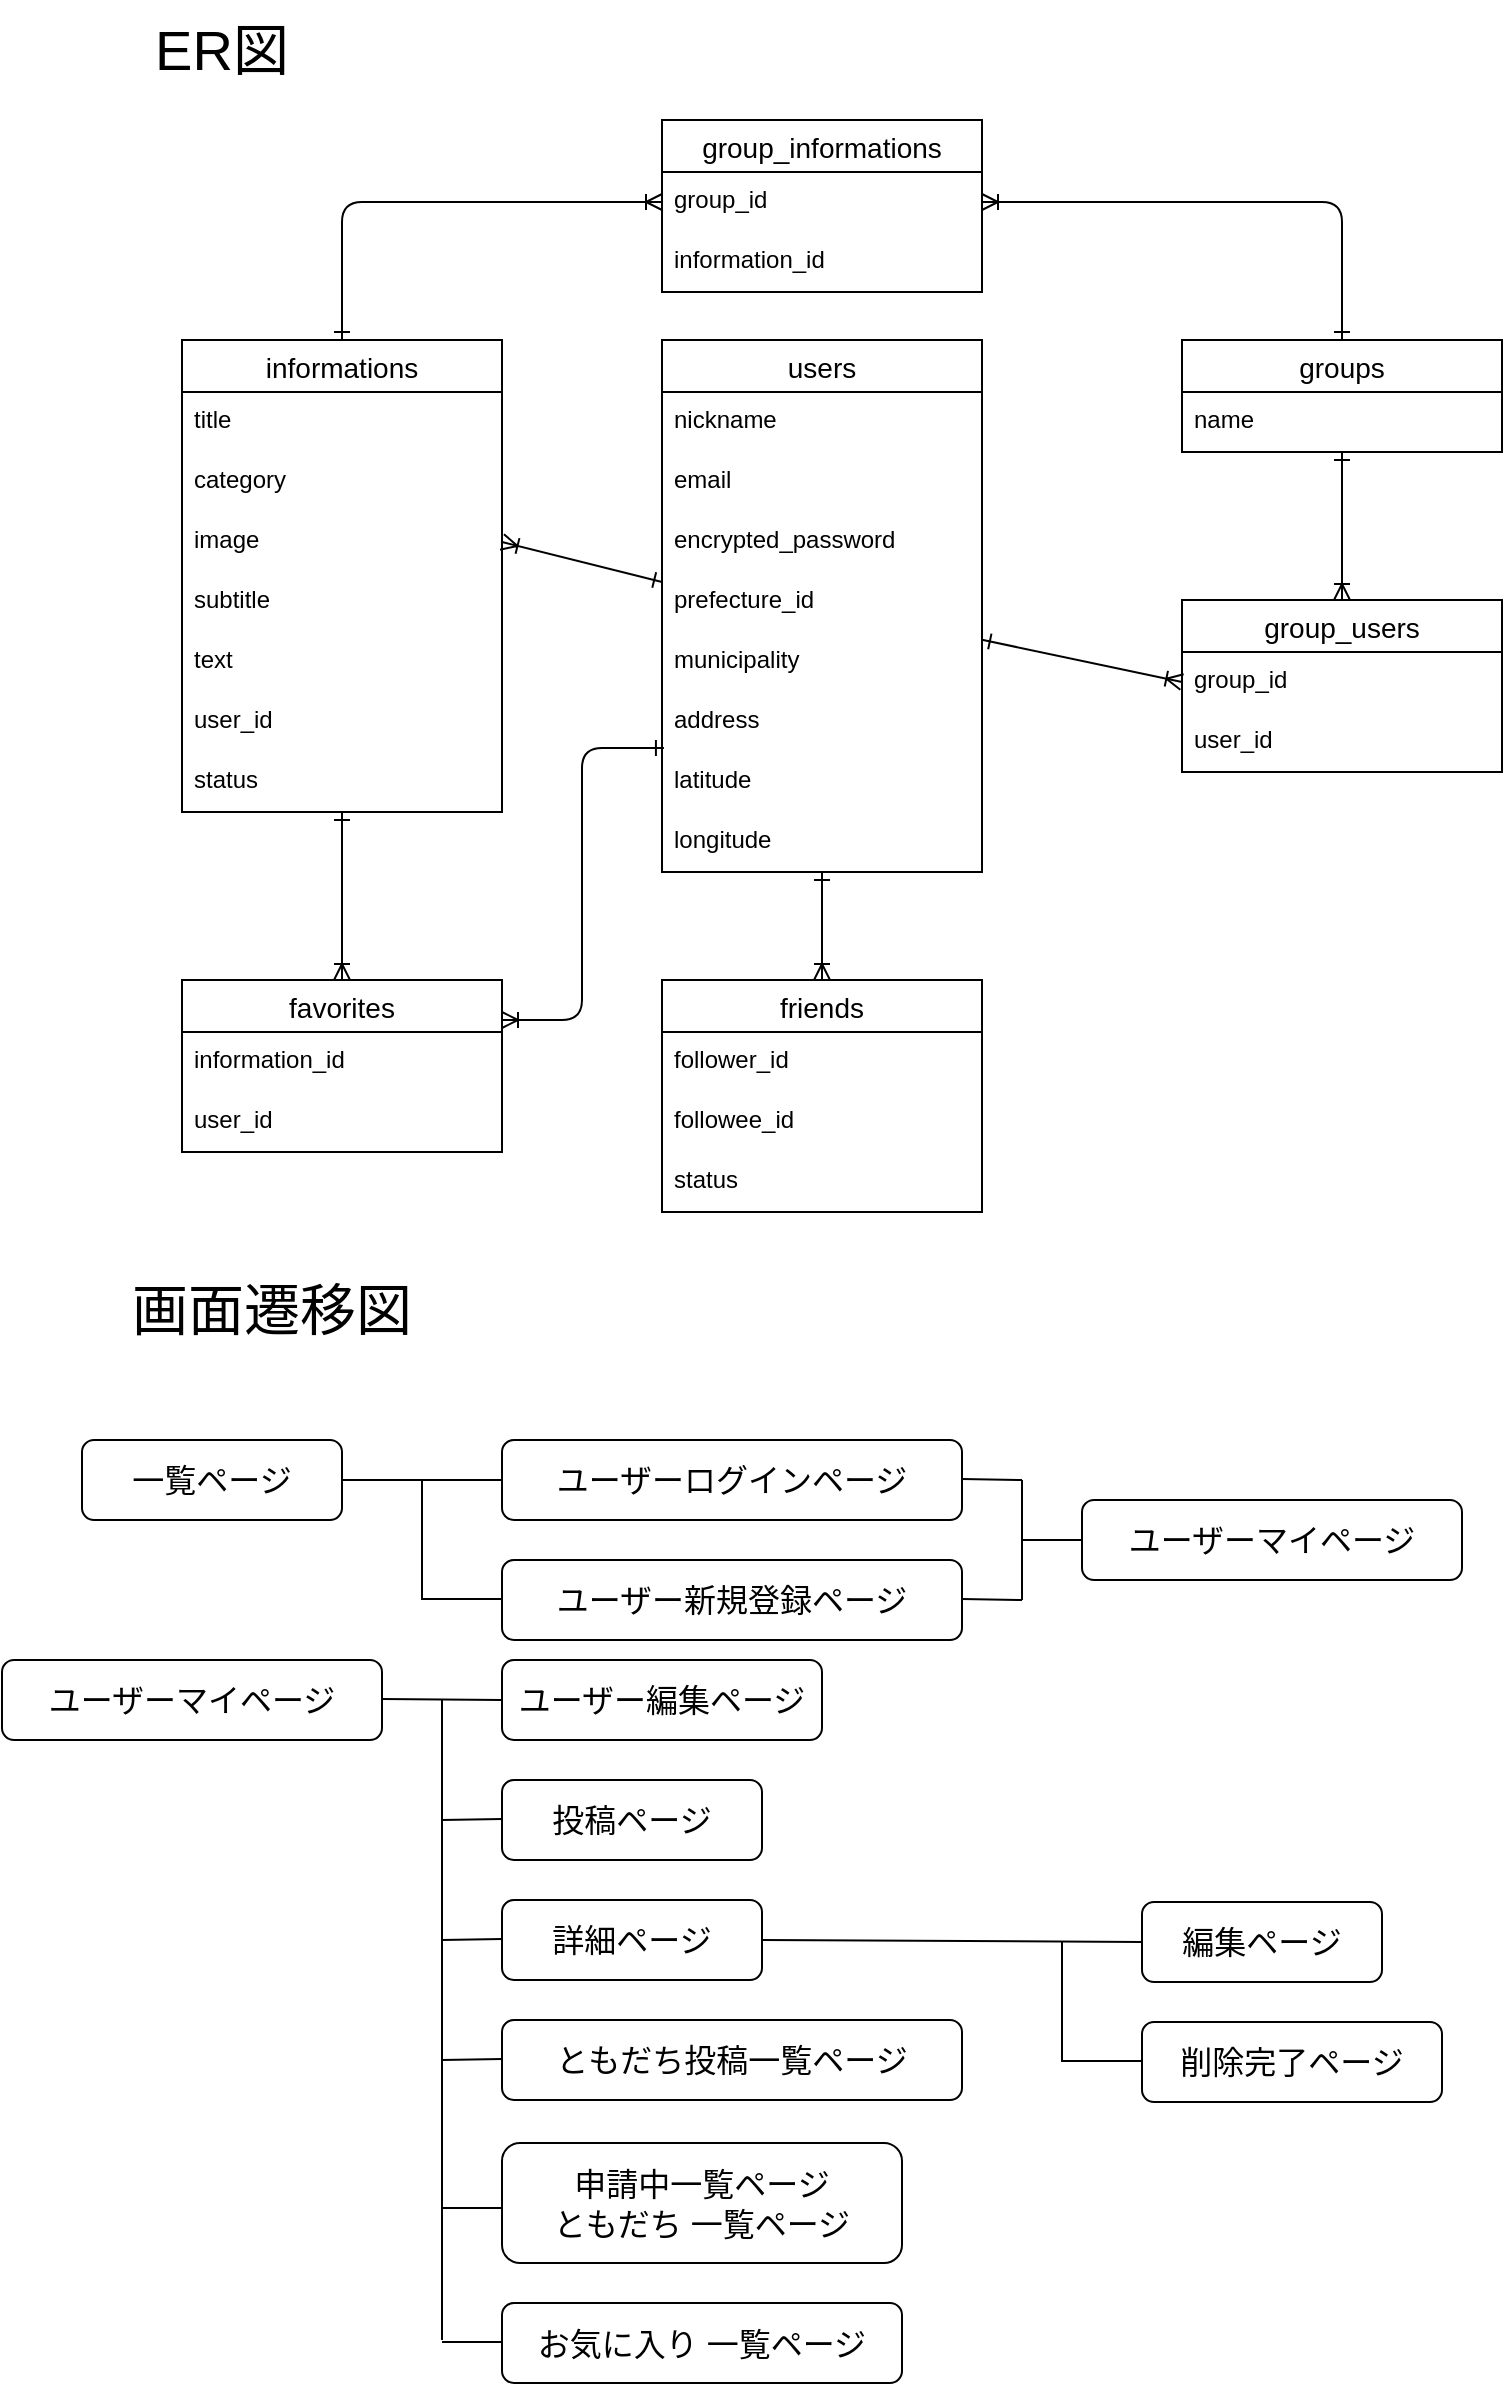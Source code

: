 <mxfile>
    <diagram id="uZUIB_KyGg7wfg-xImep" name="ページ1">
        <mxGraphModel dx="817" dy="734" grid="1" gridSize="10" guides="1" tooltips="1" connect="1" arrows="1" fold="1" page="1" pageScale="1" pageWidth="827" pageHeight="1169" math="0" shadow="0">
            <root>
                <mxCell id="0"/>
                <mxCell id="1" parent="0"/>
                <mxCell id="2" value="informations" style="swimlane;fontStyle=0;childLayout=stackLayout;horizontal=1;startSize=26;horizontalStack=0;resizeParent=1;resizeParentMax=0;resizeLast=0;collapsible=1;marginBottom=0;align=center;fontSize=14;" parent="1" vertex="1">
                    <mxGeometry x="120" y="250" width="160" height="236" as="geometry"/>
                </mxCell>
                <mxCell id="3" value="title" style="text;strokeColor=none;fillColor=none;spacingLeft=4;spacingRight=4;overflow=hidden;rotatable=0;points=[[0,0.5],[1,0.5]];portConstraint=eastwest;fontSize=12;" parent="2" vertex="1">
                    <mxGeometry y="26" width="160" height="30" as="geometry"/>
                </mxCell>
                <mxCell id="4" value="category" style="text;strokeColor=none;fillColor=none;spacingLeft=4;spacingRight=4;overflow=hidden;rotatable=0;points=[[0,0.5],[1,0.5]];portConstraint=eastwest;fontSize=12;" parent="2" vertex="1">
                    <mxGeometry y="56" width="160" height="30" as="geometry"/>
                </mxCell>
                <mxCell id="5" value="image" style="text;strokeColor=none;fillColor=none;spacingLeft=4;spacingRight=4;overflow=hidden;rotatable=0;points=[[0,0.5],[1,0.5]];portConstraint=eastwest;fontSize=12;" parent="2" vertex="1">
                    <mxGeometry y="86" width="160" height="30" as="geometry"/>
                </mxCell>
                <mxCell id="19" value="subtitle" style="text;strokeColor=none;fillColor=none;spacingLeft=4;spacingRight=4;overflow=hidden;rotatable=0;points=[[0,0.5],[1,0.5]];portConstraint=eastwest;fontSize=12;" parent="2" vertex="1">
                    <mxGeometry y="116" width="160" height="30" as="geometry"/>
                </mxCell>
                <mxCell id="18" value="text" style="text;strokeColor=none;fillColor=none;spacingLeft=4;spacingRight=4;overflow=hidden;rotatable=0;points=[[0,0.5],[1,0.5]];portConstraint=eastwest;fontSize=12;" parent="2" vertex="1">
                    <mxGeometry y="146" width="160" height="30" as="geometry"/>
                </mxCell>
                <mxCell id="69" value="user_id" style="text;strokeColor=none;fillColor=none;spacingLeft=4;spacingRight=4;overflow=hidden;rotatable=0;points=[[0,0.5],[1,0.5]];portConstraint=eastwest;fontSize=12;" vertex="1" parent="2">
                    <mxGeometry y="176" width="160" height="30" as="geometry"/>
                </mxCell>
                <mxCell id="77" value="status" style="text;strokeColor=none;fillColor=none;spacingLeft=4;spacingRight=4;overflow=hidden;rotatable=0;points=[[0,0.5],[1,0.5]];portConstraint=eastwest;fontSize=12;" vertex="1" parent="2">
                    <mxGeometry y="206" width="160" height="30" as="geometry"/>
                </mxCell>
                <mxCell id="10" value="users" style="swimlane;fontStyle=0;childLayout=stackLayout;horizontal=1;startSize=26;horizontalStack=0;resizeParent=1;resizeParentMax=0;resizeLast=0;collapsible=1;marginBottom=0;align=center;fontSize=14;" parent="1" vertex="1">
                    <mxGeometry x="360" y="250" width="160" height="266" as="geometry"/>
                </mxCell>
                <mxCell id="11" value="nickname" style="text;strokeColor=none;fillColor=none;spacingLeft=4;spacingRight=4;overflow=hidden;rotatable=0;points=[[0,0.5],[1,0.5]];portConstraint=eastwest;fontSize=12;" parent="10" vertex="1">
                    <mxGeometry y="26" width="160" height="30" as="geometry"/>
                </mxCell>
                <mxCell id="12" value="email" style="text;strokeColor=none;fillColor=none;spacingLeft=4;spacingRight=4;overflow=hidden;rotatable=0;points=[[0,0.5],[1,0.5]];portConstraint=eastwest;fontSize=12;" parent="10" vertex="1">
                    <mxGeometry y="56" width="160" height="30" as="geometry"/>
                </mxCell>
                <mxCell id="13" value="encrypted_password" style="text;strokeColor=none;fillColor=none;spacingLeft=4;spacingRight=4;overflow=hidden;rotatable=0;points=[[0,0.5],[1,0.5]];portConstraint=eastwest;fontSize=12;" parent="10" vertex="1">
                    <mxGeometry y="86" width="160" height="30" as="geometry"/>
                </mxCell>
                <mxCell id="20" value="prefecture_id" style="text;strokeColor=none;fillColor=none;spacingLeft=4;spacingRight=4;overflow=hidden;rotatable=0;points=[[0,0.5],[1,0.5]];portConstraint=eastwest;fontSize=12;" parent="10" vertex="1">
                    <mxGeometry y="116" width="160" height="30" as="geometry"/>
                </mxCell>
                <mxCell id="22" value="municipality" style="text;strokeColor=none;fillColor=none;spacingLeft=4;spacingRight=4;overflow=hidden;rotatable=0;points=[[0,0.5],[1,0.5]];portConstraint=eastwest;fontSize=12;" parent="10" vertex="1">
                    <mxGeometry y="146" width="160" height="30" as="geometry"/>
                </mxCell>
                <mxCell id="21" value="address" style="text;strokeColor=none;fillColor=none;spacingLeft=4;spacingRight=4;overflow=hidden;rotatable=0;points=[[0,0.5],[1,0.5]];portConstraint=eastwest;fontSize=12;" parent="10" vertex="1">
                    <mxGeometry y="176" width="160" height="30" as="geometry"/>
                </mxCell>
                <mxCell id="67" value="latitude" style="text;strokeColor=none;fillColor=none;spacingLeft=4;spacingRight=4;overflow=hidden;rotatable=0;points=[[0,0.5],[1,0.5]];portConstraint=eastwest;fontSize=12;" vertex="1" parent="10">
                    <mxGeometry y="206" width="160" height="30" as="geometry"/>
                </mxCell>
                <mxCell id="68" value="longitude" style="text;strokeColor=none;fillColor=none;spacingLeft=4;spacingRight=4;overflow=hidden;rotatable=0;points=[[0,0.5],[1,0.5]];portConstraint=eastwest;fontSize=12;" vertex="1" parent="10">
                    <mxGeometry y="236" width="160" height="30" as="geometry"/>
                </mxCell>
                <mxCell id="14" value="friends" style="swimlane;fontStyle=0;childLayout=stackLayout;horizontal=1;startSize=26;horizontalStack=0;resizeParent=1;resizeParentMax=0;resizeLast=0;collapsible=1;marginBottom=0;align=center;fontSize=14;" parent="1" vertex="1">
                    <mxGeometry x="360" y="570" width="160" height="116" as="geometry"/>
                </mxCell>
                <mxCell id="15" value="follower_id" style="text;strokeColor=none;fillColor=none;spacingLeft=4;spacingRight=4;overflow=hidden;rotatable=0;points=[[0,0.5],[1,0.5]];portConstraint=eastwest;fontSize=12;" parent="14" vertex="1">
                    <mxGeometry y="26" width="160" height="30" as="geometry"/>
                </mxCell>
                <mxCell id="16" value="followee_id" style="text;strokeColor=none;fillColor=none;spacingLeft=4;spacingRight=4;overflow=hidden;rotatable=0;points=[[0,0.5],[1,0.5]];portConstraint=eastwest;fontSize=12;" parent="14" vertex="1">
                    <mxGeometry y="56" width="160" height="30" as="geometry"/>
                </mxCell>
                <mxCell id="83" value="status" style="text;strokeColor=none;fillColor=none;spacingLeft=4;spacingRight=4;overflow=hidden;rotatable=0;points=[[0,0.5],[1,0.5]];portConstraint=eastwest;fontSize=12;" vertex="1" parent="14">
                    <mxGeometry y="86" width="160" height="30" as="geometry"/>
                </mxCell>
                <mxCell id="23" value="groups" style="swimlane;fontStyle=0;childLayout=stackLayout;horizontal=1;startSize=26;horizontalStack=0;resizeParent=1;resizeParentMax=0;resizeLast=0;collapsible=1;marginBottom=0;align=center;fontSize=14;" parent="1" vertex="1">
                    <mxGeometry x="620" y="250" width="160" height="56" as="geometry"/>
                </mxCell>
                <mxCell id="24" value="name" style="text;strokeColor=none;fillColor=none;spacingLeft=4;spacingRight=4;overflow=hidden;rotatable=0;points=[[0,0.5],[1,0.5]];portConstraint=eastwest;fontSize=12;" parent="23" vertex="1">
                    <mxGeometry y="26" width="160" height="30" as="geometry"/>
                </mxCell>
                <mxCell id="28" style="html=1;exitX=1;exitY=0.5;exitDx=0;exitDy=0;startArrow=ERoneToMany;startFill=0;endArrow=ERone;endFill=0;entryX=0;entryY=0.167;entryDx=0;entryDy=0;entryPerimeter=0;" parent="1" source="5" edge="1" target="20">
                    <mxGeometry relative="1" as="geometry">
                        <mxPoint x="360" y="391" as="targetPoint"/>
                    </mxGeometry>
                </mxCell>
                <mxCell id="29" style="edgeStyle=orthogonalEdgeStyle;html=1;startArrow=ERoneToMany;startFill=0;endArrow=ERone;endFill=0;" parent="1" source="14" target="10" edge="1">
                    <mxGeometry relative="1" as="geometry">
                        <mxPoint x="440" y="510" as="targetPoint"/>
                        <Array as="points">
                            <mxPoint x="440" y="530"/>
                            <mxPoint x="440" y="530"/>
                        </Array>
                    </mxGeometry>
                </mxCell>
                <mxCell id="39" style="edgeStyle=orthogonalEdgeStyle;html=1;startArrow=ERoneToMany;startFill=0;endArrow=ERone;endFill=0;" parent="1" source="34" target="2" edge="1">
                    <mxGeometry relative="1" as="geometry">
                        <Array as="points">
                            <mxPoint x="200" y="530"/>
                        </Array>
                    </mxGeometry>
                </mxCell>
                <mxCell id="34" value="favorites" style="swimlane;fontStyle=0;childLayout=stackLayout;horizontal=1;startSize=26;horizontalStack=0;resizeParent=1;resizeParentMax=0;resizeLast=0;collapsible=1;marginBottom=0;align=center;fontSize=14;" parent="1" vertex="1">
                    <mxGeometry x="120" y="570" width="160" height="86" as="geometry"/>
                </mxCell>
                <mxCell id="35" value="information_id" style="text;strokeColor=none;fillColor=none;spacingLeft=4;spacingRight=4;overflow=hidden;rotatable=0;points=[[0,0.5],[1,0.5]];portConstraint=eastwest;fontSize=12;" parent="34" vertex="1">
                    <mxGeometry y="26" width="160" height="30" as="geometry"/>
                </mxCell>
                <mxCell id="66" value="user_id" style="text;strokeColor=none;fillColor=none;spacingLeft=4;spacingRight=4;overflow=hidden;rotatable=0;points=[[0,0.5],[1,0.5]];portConstraint=eastwest;fontSize=12;" vertex="1" parent="34">
                    <mxGeometry y="56" width="160" height="30" as="geometry"/>
                </mxCell>
                <mxCell id="40" value="一覧ページ" style="rounded=1;whiteSpace=wrap;html=1;fontSize=16;" parent="1" vertex="1">
                    <mxGeometry x="70" y="800" width="130" height="40" as="geometry"/>
                </mxCell>
                <mxCell id="41" value="ER図" style="text;html=1;strokeColor=none;fillColor=none;align=center;verticalAlign=middle;whiteSpace=wrap;rounded=0;fontSize=28;" parent="1" vertex="1">
                    <mxGeometry x="80" y="80" width="120" height="50" as="geometry"/>
                </mxCell>
                <mxCell id="42" value="画面遷移図" style="text;html=1;strokeColor=none;fillColor=none;align=center;verticalAlign=middle;whiteSpace=wrap;rounded=0;fontSize=28;" parent="1" vertex="1">
                    <mxGeometry x="70" y="710" width="190" height="50" as="geometry"/>
                </mxCell>
                <mxCell id="43" value="詳細ページ" style="rounded=1;whiteSpace=wrap;html=1;fontSize=16;" parent="1" vertex="1">
                    <mxGeometry x="280" y="1030" width="130" height="40" as="geometry"/>
                </mxCell>
                <mxCell id="44" value="申請中一覧ページ&lt;br&gt;ともだち 一覧ページ" style="rounded=1;whiteSpace=wrap;html=1;fontSize=16;" parent="1" vertex="1">
                    <mxGeometry x="280" y="1151.5" width="200" height="60" as="geometry"/>
                </mxCell>
                <mxCell id="46" value="投稿ページ" style="rounded=1;whiteSpace=wrap;html=1;fontSize=16;" parent="1" vertex="1">
                    <mxGeometry x="280" y="970" width="130" height="40" as="geometry"/>
                </mxCell>
                <mxCell id="47" value="ユーザーマイページ" style="rounded=1;whiteSpace=wrap;html=1;fontSize=16;" parent="1" vertex="1">
                    <mxGeometry x="570" y="830" width="190" height="40" as="geometry"/>
                </mxCell>
                <mxCell id="48" value="ユーザー新規登録ページ" style="rounded=1;whiteSpace=wrap;html=1;fontSize=16;" parent="1" vertex="1">
                    <mxGeometry x="280" y="860" width="230" height="40" as="geometry"/>
                </mxCell>
                <mxCell id="49" value="ユーザーログインページ" style="rounded=1;whiteSpace=wrap;html=1;fontSize=16;" parent="1" vertex="1">
                    <mxGeometry x="280" y="800" width="230" height="40" as="geometry"/>
                </mxCell>
                <mxCell id="50" value="お気に入り 一覧ページ" style="rounded=1;whiteSpace=wrap;html=1;fontSize=16;" parent="1" vertex="1">
                    <mxGeometry x="280" y="1231.5" width="200" height="40" as="geometry"/>
                </mxCell>
                <mxCell id="51" value="編集ページ" style="rounded=1;whiteSpace=wrap;html=1;fontSize=16;" parent="1" vertex="1">
                    <mxGeometry x="600" y="1031" width="120" height="40" as="geometry"/>
                </mxCell>
                <mxCell id="52" value="削除完了ページ" style="rounded=1;whiteSpace=wrap;html=1;fontSize=16;" parent="1" vertex="1">
                    <mxGeometry x="600" y="1091" width="150" height="40" as="geometry"/>
                </mxCell>
                <mxCell id="53" value="" style="endArrow=none;html=1;fontSize=16;exitX=1;exitY=0.5;exitDx=0;exitDy=0;entryX=0;entryY=0.5;entryDx=0;entryDy=0;" parent="1" source="40" target="49" edge="1">
                    <mxGeometry width="50" height="50" relative="1" as="geometry">
                        <mxPoint x="430" y="990" as="sourcePoint"/>
                        <mxPoint x="480" y="940" as="targetPoint"/>
                    </mxGeometry>
                </mxCell>
                <mxCell id="54" value="" style="endArrow=none;html=1;fontSize=16;entryX=0;entryY=0.667;entryDx=0;entryDy=0;entryPerimeter=0;" parent="1" edge="1">
                    <mxGeometry width="50" height="50" relative="1" as="geometry">
                        <mxPoint x="250" y="1184" as="sourcePoint"/>
                        <mxPoint x="280" y="1183.52" as="targetPoint"/>
                        <Array as="points">
                            <mxPoint x="280" y="1184"/>
                        </Array>
                    </mxGeometry>
                </mxCell>
                <mxCell id="55" value="" style="endArrow=none;html=1;fontSize=16;exitX=1;exitY=0.5;exitDx=0;exitDy=0;entryX=0;entryY=0.5;entryDx=0;entryDy=0;" parent="1" source="43" target="51" edge="1">
                    <mxGeometry width="50" height="50" relative="1" as="geometry">
                        <mxPoint x="440" y="1009" as="sourcePoint"/>
                        <mxPoint x="490" y="959" as="targetPoint"/>
                    </mxGeometry>
                </mxCell>
                <mxCell id="58" value="" style="endArrow=none;html=1;fontSize=16;" parent="1" edge="1">
                    <mxGeometry width="50" height="50" relative="1" as="geometry">
                        <mxPoint x="250" y="1251" as="sourcePoint"/>
                        <mxPoint x="280" y="1251" as="targetPoint"/>
                    </mxGeometry>
                </mxCell>
                <mxCell id="59" value="" style="endArrow=none;html=1;fontSize=16;" parent="1" edge="1">
                    <mxGeometry width="50" height="50" relative="1" as="geometry">
                        <mxPoint x="560" y="1110.5" as="sourcePoint"/>
                        <mxPoint x="600" y="1110.5" as="targetPoint"/>
                    </mxGeometry>
                </mxCell>
                <mxCell id="60" value="" style="endArrow=none;html=1;fontSize=16;" parent="1" edge="1">
                    <mxGeometry width="50" height="50" relative="1" as="geometry">
                        <mxPoint x="560" y="1111" as="sourcePoint"/>
                        <mxPoint x="560" y="1051" as="targetPoint"/>
                    </mxGeometry>
                </mxCell>
                <mxCell id="61" value="" style="endArrow=none;html=1;fontSize=16;" parent="1" edge="1">
                    <mxGeometry width="50" height="50" relative="1" as="geometry">
                        <mxPoint x="240" y="880" as="sourcePoint"/>
                        <mxPoint x="240" y="820" as="targetPoint"/>
                    </mxGeometry>
                </mxCell>
                <mxCell id="62" value="" style="endArrow=none;html=1;fontSize=16;" parent="1" edge="1">
                    <mxGeometry width="50" height="50" relative="1" as="geometry">
                        <mxPoint x="240" y="879.5" as="sourcePoint"/>
                        <mxPoint x="280" y="879.5" as="targetPoint"/>
                    </mxGeometry>
                </mxCell>
                <mxCell id="64" value="" style="endArrow=none;html=1;fontSize=16;" parent="1" edge="1">
                    <mxGeometry width="50" height="50" relative="1" as="geometry">
                        <mxPoint x="250" y="990" as="sourcePoint"/>
                        <mxPoint x="280" y="989.5" as="targetPoint"/>
                    </mxGeometry>
                </mxCell>
                <mxCell id="65" value="" style="endArrow=none;html=1;fontSize=16;" parent="1" edge="1">
                    <mxGeometry width="50" height="50" relative="1" as="geometry">
                        <mxPoint x="250" y="1050" as="sourcePoint"/>
                        <mxPoint x="280" y="1049.5" as="targetPoint"/>
                    </mxGeometry>
                </mxCell>
                <mxCell id="70" style="edgeStyle=orthogonalEdgeStyle;html=1;exitX=0.006;exitY=-0.067;exitDx=0;exitDy=0;exitPerimeter=0;startArrow=ERone;startFill=0;endArrow=ERoneToMany;endFill=0;" edge="1" parent="1" source="67" target="34">
                    <mxGeometry relative="1" as="geometry">
                        <mxPoint x="320" y="570" as="sourcePoint"/>
                        <Array as="points">
                            <mxPoint x="320" y="454"/>
                            <mxPoint x="320" y="590"/>
                        </Array>
                    </mxGeometry>
                </mxCell>
                <mxCell id="71" value="group_users" style="swimlane;fontStyle=0;childLayout=stackLayout;horizontal=1;startSize=26;horizontalStack=0;resizeParent=1;resizeParentMax=0;resizeLast=0;collapsible=1;marginBottom=0;align=center;fontSize=14;" vertex="1" parent="1">
                    <mxGeometry x="620" y="380" width="160" height="86" as="geometry"/>
                </mxCell>
                <mxCell id="72" value="group_id" style="text;strokeColor=none;fillColor=none;spacingLeft=4;spacingRight=4;overflow=hidden;rotatable=0;points=[[0,0.5],[1,0.5]];portConstraint=eastwest;fontSize=12;" vertex="1" parent="71">
                    <mxGeometry y="26" width="160" height="30" as="geometry"/>
                </mxCell>
                <mxCell id="73" value="user_id" style="text;strokeColor=none;fillColor=none;spacingLeft=4;spacingRight=4;overflow=hidden;rotatable=0;points=[[0,0.5],[1,0.5]];portConstraint=eastwest;fontSize=12;" vertex="1" parent="71">
                    <mxGeometry y="56" width="160" height="30" as="geometry"/>
                </mxCell>
                <mxCell id="75" style="edgeStyle=none;html=1;startArrow=ERone;startFill=0;endArrow=ERoneToMany;endFill=0;" edge="1" parent="1" source="24" target="71">
                    <mxGeometry relative="1" as="geometry"/>
                </mxCell>
                <mxCell id="76" style="edgeStyle=none;html=1;startArrow=ERoneToMany;startFill=0;endArrow=ERone;endFill=0;exitX=0;exitY=0.5;exitDx=0;exitDy=0;" edge="1" parent="1" source="72" target="10">
                    <mxGeometry relative="1" as="geometry"/>
                </mxCell>
                <mxCell id="78" value="group_informations" style="swimlane;fontStyle=0;childLayout=stackLayout;horizontal=1;startSize=26;horizontalStack=0;resizeParent=1;resizeParentMax=0;resizeLast=0;collapsible=1;marginBottom=0;align=center;fontSize=14;" vertex="1" parent="1">
                    <mxGeometry x="360" y="140" width="160" height="86" as="geometry"/>
                </mxCell>
                <mxCell id="79" value="group_id" style="text;strokeColor=none;fillColor=none;spacingLeft=4;spacingRight=4;overflow=hidden;rotatable=0;points=[[0,0.5],[1,0.5]];portConstraint=eastwest;fontSize=12;" vertex="1" parent="78">
                    <mxGeometry y="26" width="160" height="30" as="geometry"/>
                </mxCell>
                <mxCell id="80" value="information_id" style="text;strokeColor=none;fillColor=none;spacingLeft=4;spacingRight=4;overflow=hidden;rotatable=0;points=[[0,0.5],[1,0.5]];portConstraint=eastwest;fontSize=12;" vertex="1" parent="78">
                    <mxGeometry y="56" width="160" height="30" as="geometry"/>
                </mxCell>
                <mxCell id="81" style="edgeStyle=orthogonalEdgeStyle;html=1;startArrow=ERoneToMany;startFill=0;endArrow=ERone;endFill=0;entryX=0.5;entryY=0;entryDx=0;entryDy=0;" edge="1" parent="1" source="79" target="23">
                    <mxGeometry relative="1" as="geometry">
                        <mxPoint x="700" y="240" as="targetPoint"/>
                    </mxGeometry>
                </mxCell>
                <mxCell id="82" style="edgeStyle=orthogonalEdgeStyle;html=1;startArrow=ERoneToMany;startFill=0;endArrow=ERone;endFill=0;entryX=0.5;entryY=0;entryDx=0;entryDy=0;" edge="1" parent="1" source="79" target="2">
                    <mxGeometry relative="1" as="geometry">
                        <mxPoint x="200" y="181" as="targetPoint"/>
                    </mxGeometry>
                </mxCell>
                <mxCell id="84" value="ともだち投稿一覧ページ" style="rounded=1;whiteSpace=wrap;html=1;fontSize=16;" vertex="1" parent="1">
                    <mxGeometry x="280" y="1090" width="230" height="40" as="geometry"/>
                </mxCell>
                <mxCell id="85" value="" style="endArrow=none;html=1;fontSize=16;" edge="1" parent="1">
                    <mxGeometry width="50" height="50" relative="1" as="geometry">
                        <mxPoint x="250" y="1110" as="sourcePoint"/>
                        <mxPoint x="280" y="1109.5" as="targetPoint"/>
                    </mxGeometry>
                </mxCell>
                <mxCell id="87" value="" style="endArrow=none;html=1;fontSize=16;exitX=1;exitY=0.5;exitDx=0;exitDy=0;" edge="1" parent="1">
                    <mxGeometry width="50" height="50" relative="1" as="geometry">
                        <mxPoint x="540" y="850" as="sourcePoint"/>
                        <mxPoint x="570" y="850" as="targetPoint"/>
                    </mxGeometry>
                </mxCell>
                <mxCell id="88" value="" style="endArrow=none;html=1;fontSize=16;" edge="1" parent="1">
                    <mxGeometry width="50" height="50" relative="1" as="geometry">
                        <mxPoint x="540" y="880" as="sourcePoint"/>
                        <mxPoint x="540" y="820" as="targetPoint"/>
                    </mxGeometry>
                </mxCell>
                <mxCell id="89" value="" style="endArrow=none;html=1;fontSize=16;exitX=1;exitY=0.5;exitDx=0;exitDy=0;" edge="1" parent="1">
                    <mxGeometry width="50" height="50" relative="1" as="geometry">
                        <mxPoint x="510" y="819.5" as="sourcePoint"/>
                        <mxPoint x="540" y="820" as="targetPoint"/>
                    </mxGeometry>
                </mxCell>
                <mxCell id="90" value="" style="endArrow=none;html=1;fontSize=16;" edge="1" parent="1">
                    <mxGeometry width="50" height="50" relative="1" as="geometry">
                        <mxPoint x="510" y="879.5" as="sourcePoint"/>
                        <mxPoint x="540" y="880" as="targetPoint"/>
                    </mxGeometry>
                </mxCell>
                <mxCell id="92" value="" style="endArrow=none;html=1;fontSize=16;entryX=0;entryY=0.5;entryDx=0;entryDy=0;" edge="1" parent="1" target="98">
                    <mxGeometry width="50" height="50" relative="1" as="geometry">
                        <mxPoint x="220" y="929.5" as="sourcePoint"/>
                        <mxPoint x="210" y="970" as="targetPoint"/>
                    </mxGeometry>
                </mxCell>
                <mxCell id="93" value="" style="endArrow=none;html=1;fontSize=16;" edge="1" parent="1">
                    <mxGeometry width="50" height="50" relative="1" as="geometry">
                        <mxPoint x="250" y="1250" as="sourcePoint"/>
                        <mxPoint x="250" y="930" as="targetPoint"/>
                    </mxGeometry>
                </mxCell>
                <mxCell id="95" value="ユーザーマイページ" style="rounded=1;whiteSpace=wrap;html=1;fontSize=16;" vertex="1" parent="1">
                    <mxGeometry x="30" y="910" width="190" height="40" as="geometry"/>
                </mxCell>
                <mxCell id="98" value="ユーザー編集ページ" style="rounded=1;whiteSpace=wrap;html=1;fontSize=16;" vertex="1" parent="1">
                    <mxGeometry x="280" y="910" width="160" height="40" as="geometry"/>
                </mxCell>
            </root>
        </mxGraphModel>
    </diagram>
</mxfile>